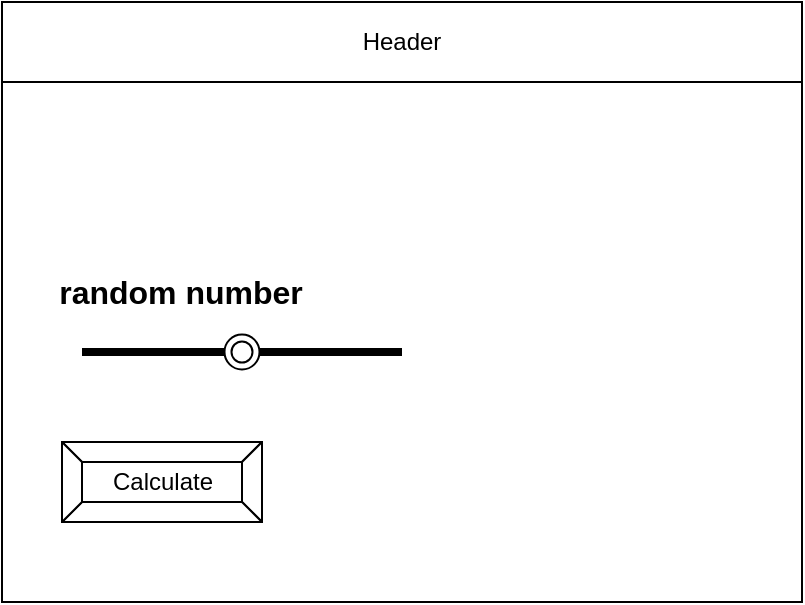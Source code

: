 <mxfile>
    <diagram id="PsKzVX4JSOPB249WPPOD" name="Page-1">
        <mxGraphModel dx="1074" dy="741" grid="1" gridSize="10" guides="1" tooltips="1" connect="1" arrows="1" fold="1" page="1" pageScale="1" pageWidth="827" pageHeight="1169" math="0" shadow="0">
            <root>
                <mxCell id="0"/>
                <mxCell id="1" parent="0"/>
                <mxCell id="2" value="" style="rounded=0;whiteSpace=wrap;html=1;" vertex="1" parent="1">
                    <mxGeometry x="200" y="130" width="400" height="300" as="geometry"/>
                </mxCell>
                <mxCell id="3" value="Header" style="rounded=0;whiteSpace=wrap;html=1;" vertex="1" parent="1">
                    <mxGeometry x="200" y="130" width="400" height="40" as="geometry"/>
                </mxCell>
                <mxCell id="5" value="Calculate" style="labelPosition=center;verticalLabelPosition=middle;align=center;html=1;shape=mxgraph.basic.button;dx=10;" vertex="1" parent="1">
                    <mxGeometry x="230" y="350" width="100" height="40" as="geometry"/>
                </mxCell>
                <mxCell id="6" value="" style="line;strokeWidth=4;html=1;perimeter=backbonePerimeter;points=[];outlineConnect=0;" vertex="1" parent="1">
                    <mxGeometry x="240" y="300" width="160" height="10" as="geometry"/>
                </mxCell>
                <mxCell id="10" value="" style="ellipse;shape=doubleEllipse;whiteSpace=wrap;html=1;aspect=fixed;fillColor=#FFFFFF;" vertex="1" parent="1">
                    <mxGeometry x="311.25" y="296.25" width="17.5" height="17.5" as="geometry"/>
                </mxCell>
                <mxCell id="13" value="&lt;p style=&quot;line-height: 0.6&quot;&gt;&lt;font style=&quot;font-size: 16px&quot;&gt;random number&lt;/font&gt;&lt;/p&gt;" style="text;html=1;fontSize=24;fontStyle=1;verticalAlign=middle;align=center;" vertex="1" parent="1">
                    <mxGeometry x="240" y="260" width="98.75" height="25.63" as="geometry"/>
                </mxCell>
            </root>
        </mxGraphModel>
    </diagram>
</mxfile>